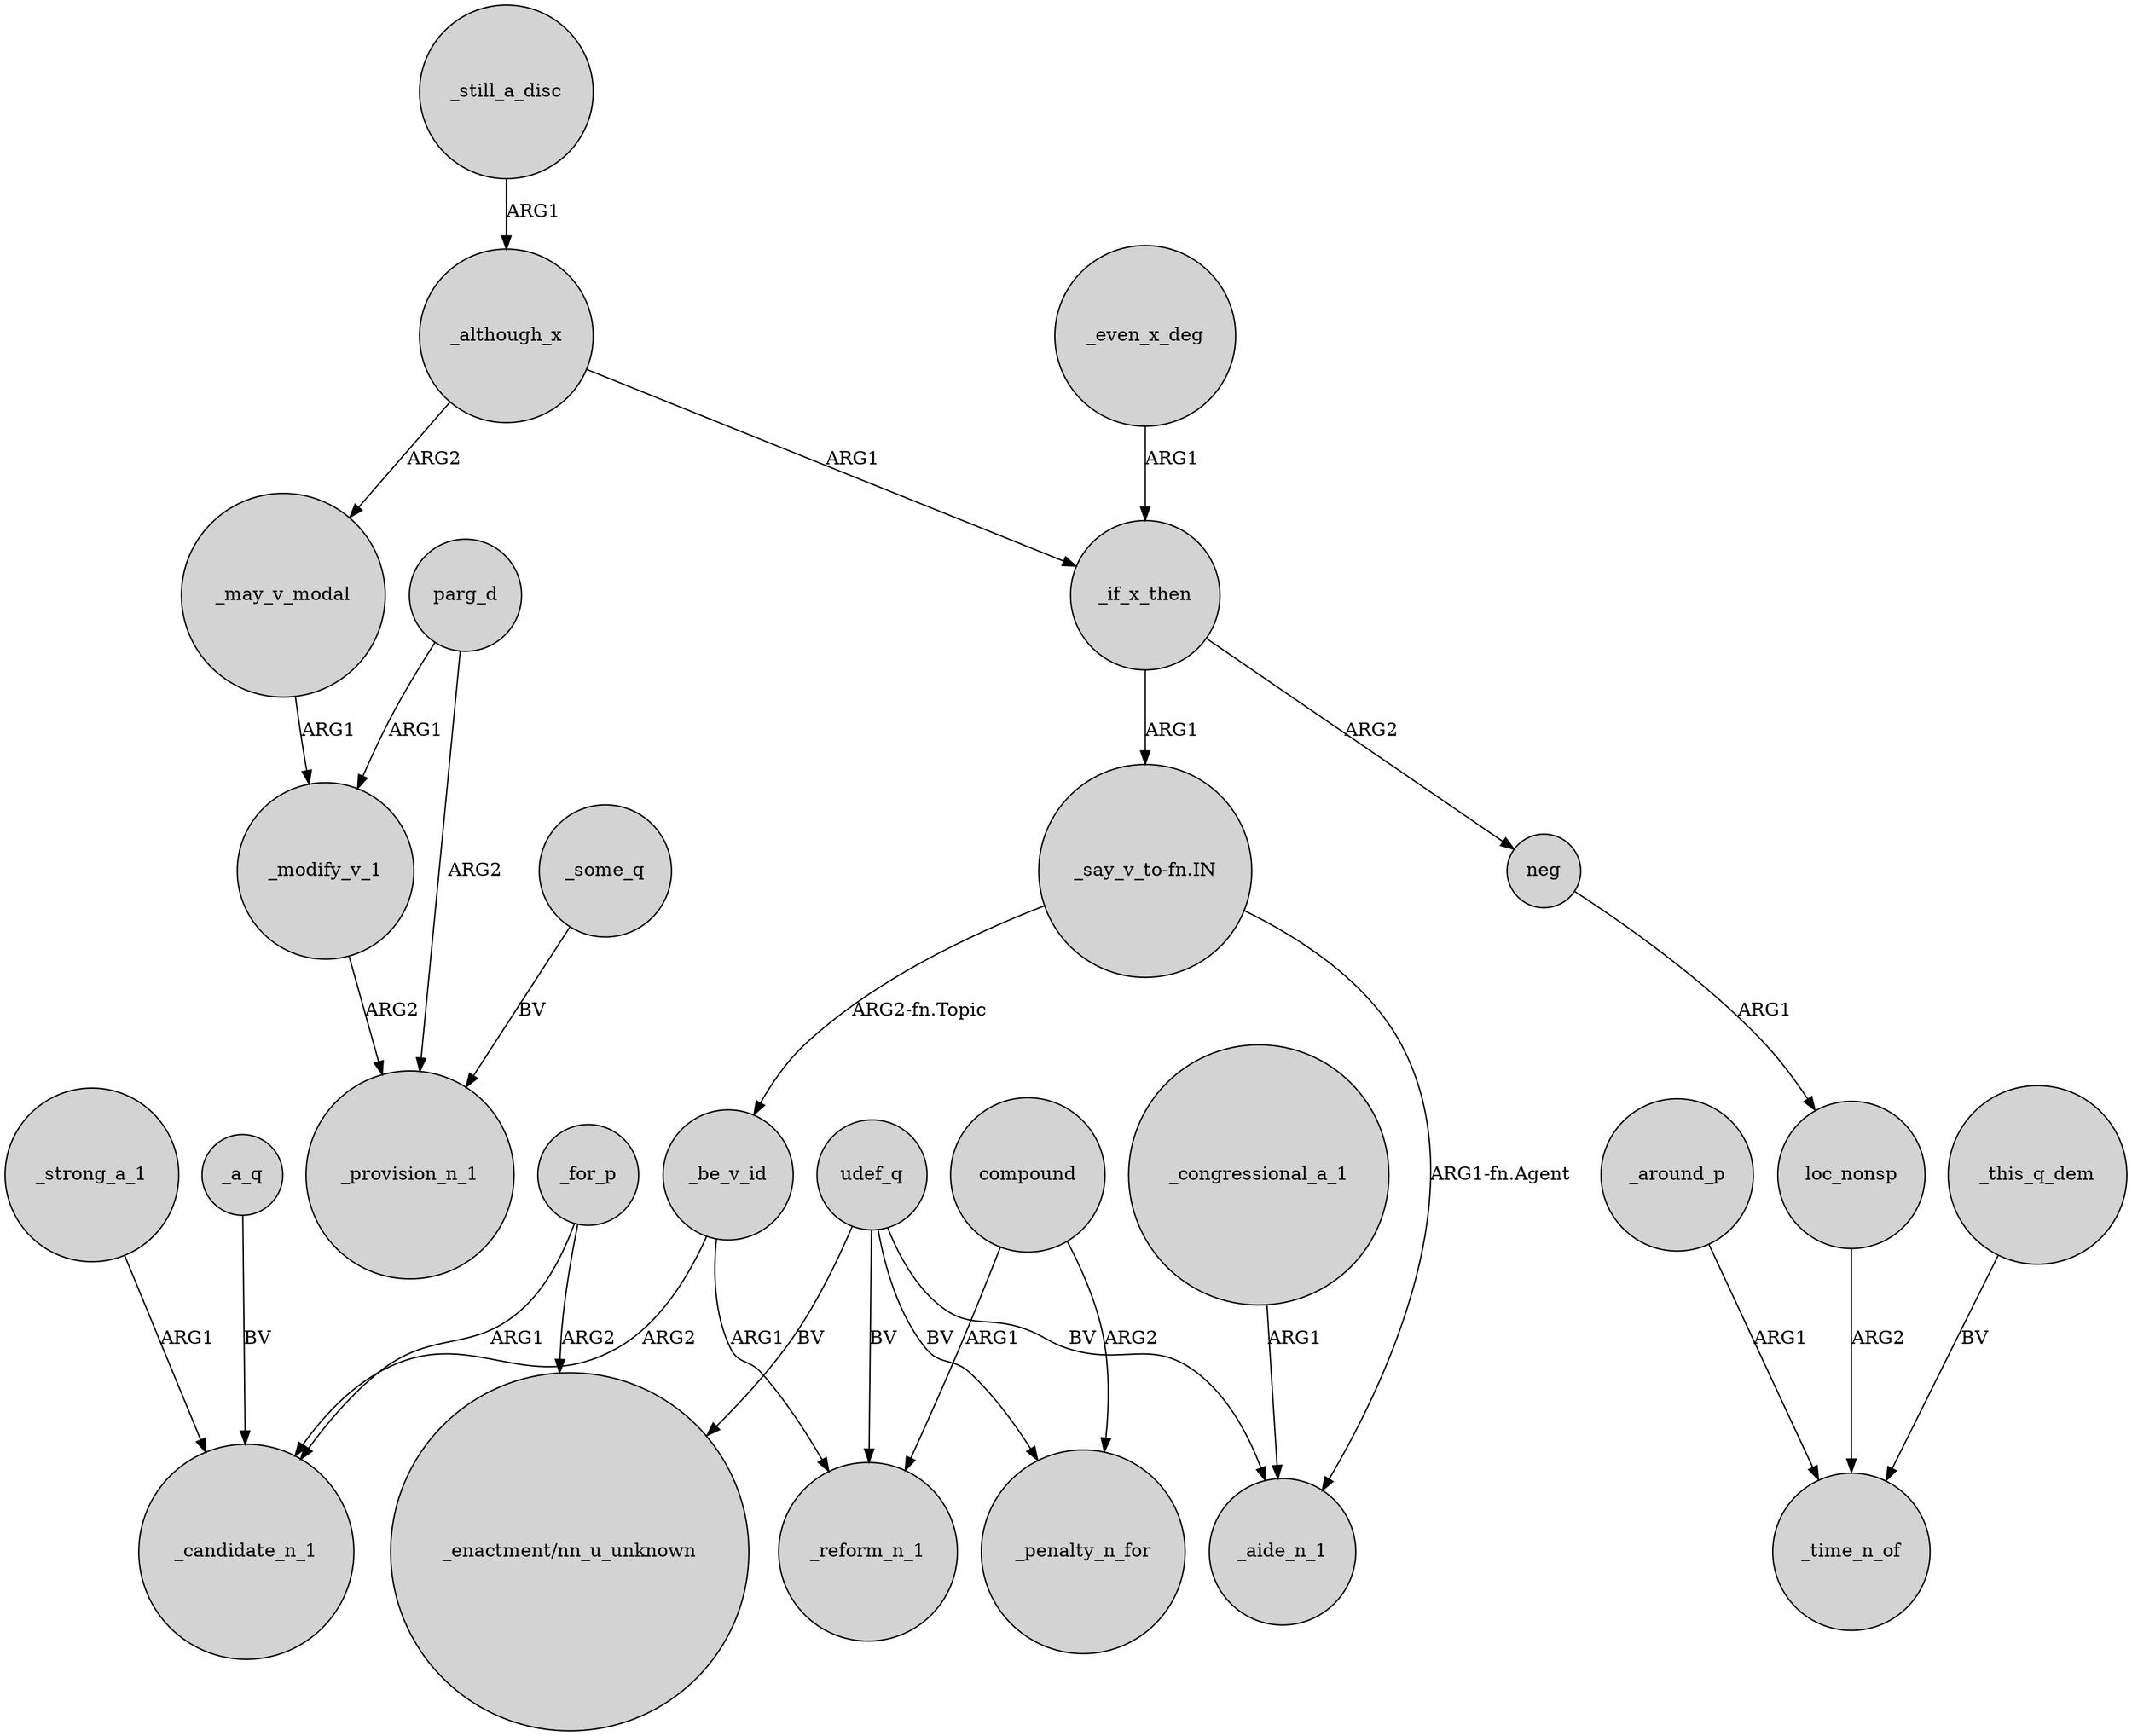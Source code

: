 digraph {
	node [shape=circle style=filled]
	udef_q -> "_enactment/nn_u_unknown" [label=BV]
	_modify_v_1 -> _provision_n_1 [label=ARG2]
	parg_d -> _modify_v_1 [label=ARG1]
	compound -> _penalty_n_for [label=ARG2]
	_although_x -> _if_x_then [label=ARG1]
	udef_q -> _aide_n_1 [label=BV]
	_even_x_deg -> _if_x_then [label=ARG1]
	loc_nonsp -> _time_n_of [label=ARG2]
	_congressional_a_1 -> _aide_n_1 [label=ARG1]
	_this_q_dem -> _time_n_of [label=BV]
	_around_p -> _time_n_of [label=ARG1]
	"_say_v_to-fn.IN" -> _be_v_id [label="ARG2-fn.Topic"]
	_if_x_then -> neg [label=ARG2]
	_if_x_then -> "_say_v_to-fn.IN" [label=ARG1]
	_a_q -> _candidate_n_1 [label=BV]
	parg_d -> _provision_n_1 [label=ARG2]
	_be_v_id -> _reform_n_1 [label=ARG1]
	udef_q -> _reform_n_1 [label=BV]
	"_say_v_to-fn.IN" -> _aide_n_1 [label="ARG1-fn.Agent"]
	_strong_a_1 -> _candidate_n_1 [label=ARG1]
	udef_q -> _penalty_n_for [label=BV]
	neg -> loc_nonsp [label=ARG1]
	_for_p -> "_enactment/nn_u_unknown" [label=ARG2]
	_some_q -> _provision_n_1 [label=BV]
	_be_v_id -> _candidate_n_1 [label=ARG2]
	_still_a_disc -> _although_x [label=ARG1]
	_may_v_modal -> _modify_v_1 [label=ARG1]
	_for_p -> _candidate_n_1 [label=ARG1]
	_although_x -> _may_v_modal [label=ARG2]
	compound -> _reform_n_1 [label=ARG1]
}
